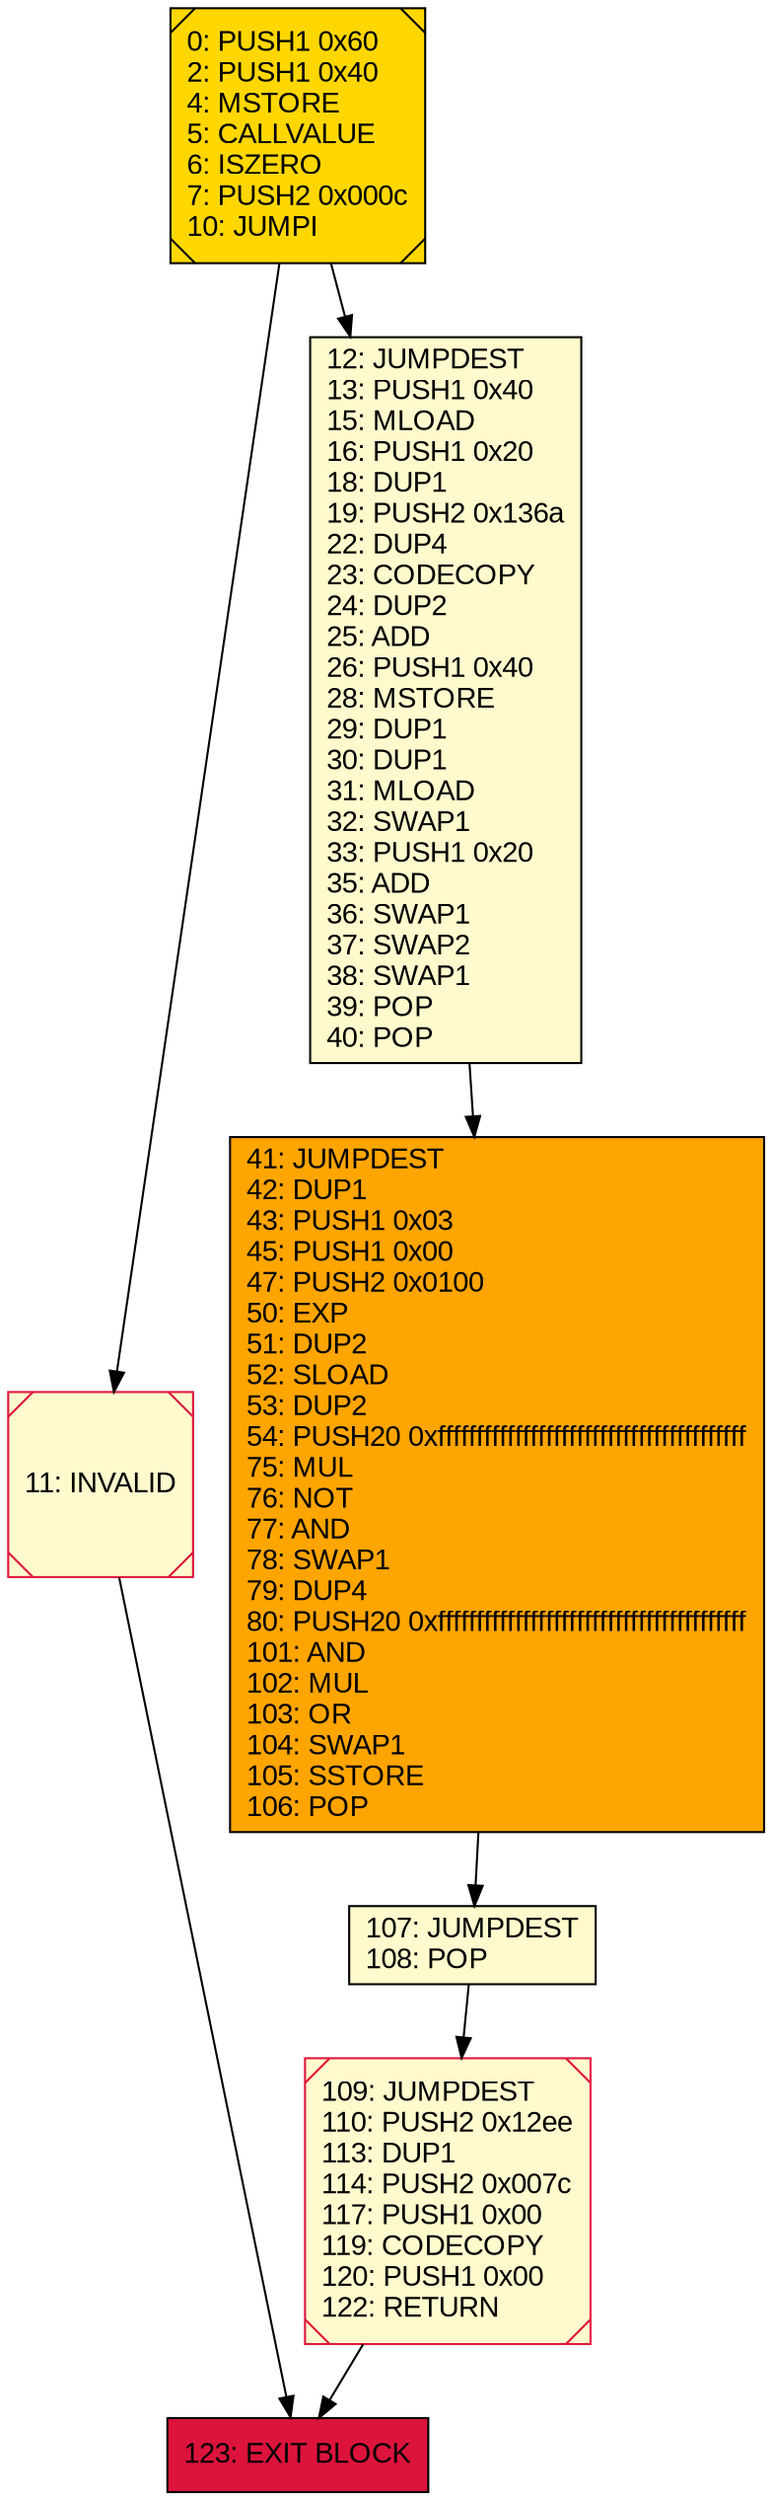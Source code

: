 digraph G {
bgcolor=transparent rankdir=UD;
node [shape=box style=filled color=black fillcolor=white fontname=arial fontcolor=black];
109 [label="109: JUMPDEST\l110: PUSH2 0x12ee\l113: DUP1\l114: PUSH2 0x007c\l117: PUSH1 0x00\l119: CODECOPY\l120: PUSH1 0x00\l122: RETURN\l" fillcolor=lemonchiffon shape=Msquare color=crimson ];
11 [label="11: INVALID\l" fillcolor=lemonchiffon shape=Msquare color=crimson ];
41 [label="41: JUMPDEST\l42: DUP1\l43: PUSH1 0x03\l45: PUSH1 0x00\l47: PUSH2 0x0100\l50: EXP\l51: DUP2\l52: SLOAD\l53: DUP2\l54: PUSH20 0xffffffffffffffffffffffffffffffffffffffff\l75: MUL\l76: NOT\l77: AND\l78: SWAP1\l79: DUP4\l80: PUSH20 0xffffffffffffffffffffffffffffffffffffffff\l101: AND\l102: MUL\l103: OR\l104: SWAP1\l105: SSTORE\l106: POP\l" fillcolor=orange ];
12 [label="12: JUMPDEST\l13: PUSH1 0x40\l15: MLOAD\l16: PUSH1 0x20\l18: DUP1\l19: PUSH2 0x136a\l22: DUP4\l23: CODECOPY\l24: DUP2\l25: ADD\l26: PUSH1 0x40\l28: MSTORE\l29: DUP1\l30: DUP1\l31: MLOAD\l32: SWAP1\l33: PUSH1 0x20\l35: ADD\l36: SWAP1\l37: SWAP2\l38: SWAP1\l39: POP\l40: POP\l" fillcolor=lemonchiffon ];
0 [label="0: PUSH1 0x60\l2: PUSH1 0x40\l4: MSTORE\l5: CALLVALUE\l6: ISZERO\l7: PUSH2 0x000c\l10: JUMPI\l" fillcolor=lemonchiffon shape=Msquare fillcolor=gold ];
107 [label="107: JUMPDEST\l108: POP\l" fillcolor=lemonchiffon ];
123 [label="123: EXIT BLOCK\l" fillcolor=crimson ];
0 -> 12;
107 -> 109;
109 -> 123;
12 -> 41;
0 -> 11;
41 -> 107;
11 -> 123;
}